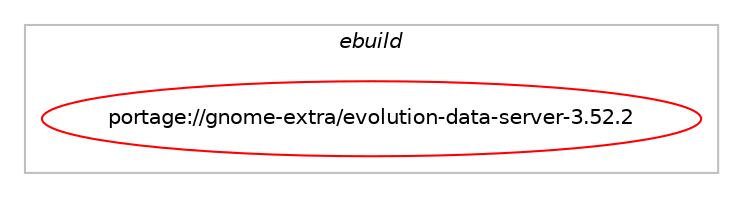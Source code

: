 digraph prolog {

# *************
# Graph options
# *************

newrank=true;
concentrate=true;
compound=true;
graph [rankdir=LR,fontname=Helvetica,fontsize=10,ranksep=1.5];#, ranksep=2.5, nodesep=0.2];
edge  [arrowhead=vee];
node  [fontname=Helvetica,fontsize=10];

# **********
# The ebuild
# **********

subgraph cluster_leftcol {
color=gray;
label=<<i>ebuild</i>>;
id [label="portage://gnome-extra/evolution-data-server-3.52.2", color=red, width=4, href="../gnome-extra/evolution-data-server-3.52.2.svg"];
}

# ****************
# The dependencies
# ****************

subgraph cluster_midcol {
color=gray;
label=<<i>dependencies</i>>;
subgraph cluster_compile {
fillcolor="#eeeeee";
style=filled;
label=<<i>compile</i>>;
# *** BEGIN UNKNOWN DEPENDENCY TYPE (TODO) ***
# id -> equal(use_conditional_group(positive,berkdb,portage://gnome-extra/evolution-data-server-3.52.2,[package_dependency(portage://gnome-extra/evolution-data-server-3.52.2,install,no,sys-libs,db,greaterequal,[4,,,4],any_same_slot,[])]))
# *** END UNKNOWN DEPENDENCY TYPE (TODO) ***

# *** BEGIN UNKNOWN DEPENDENCY TYPE (TODO) ***
# id -> equal(use_conditional_group(positive,gnome-online-accounts,portage://gnome-extra/evolution-data-server-3.52.2,[package_dependency(portage://gnome-extra/evolution-data-server-3.52.2,install,no,net-libs,gnome-online-accounts,greaterequal,[3.8,,,3.8],any_same_slot,[])]))
# *** END UNKNOWN DEPENDENCY TYPE (TODO) ***

# *** BEGIN UNKNOWN DEPENDENCY TYPE (TODO) ***
# id -> equal(use_conditional_group(positive,gtk,portage://gnome-extra/evolution-data-server-3.52.2,[package_dependency(portage://gnome-extra/evolution-data-server-3.52.2,install,no,x11-libs,gtk+,greaterequal,[3.20,,,3.20],[slot(3)],[]),package_dependency(portage://gnome-extra/evolution-data-server-3.52.2,install,no,gui-libs,gtk,greaterequal,[4.4,,,4.4],[slot(4)],[]),package_dependency(portage://gnome-extra/evolution-data-server-3.52.2,install,no,media-libs,libcanberra,greaterequal,[0.25,,,0.25],[],[use(enable(gtk3),none)]),use_conditional_group(positive,oauth-gtk3,portage://gnome-extra/evolution-data-server-3.52.2,[package_dependency(portage://gnome-extra/evolution-data-server-3.52.2,install,no,net-libs,webkit-gtk,greaterequal,[2.34.0,,,2.34.0],[slot(4.1)],[])]),use_conditional_group(positive,oauth-gtk4,portage://gnome-extra/evolution-data-server-3.52.2,[package_dependency(portage://gnome-extra/evolution-data-server-3.52.2,install,no,net-libs,webkit-gtk,greaterequal,[2.39.90,,,2.39.90],[slot(6)],[])])]))
# *** END UNKNOWN DEPENDENCY TYPE (TODO) ***

# *** BEGIN UNKNOWN DEPENDENCY TYPE (TODO) ***
# id -> equal(use_conditional_group(positive,introspection,portage://gnome-extra/evolution-data-server-3.52.2,[package_dependency(portage://gnome-extra/evolution-data-server-3.52.2,install,no,dev-libs,gobject-introspection,greaterequal,[0.9.12,,,0.9.12],any_same_slot,[])]))
# *** END UNKNOWN DEPENDENCY TYPE (TODO) ***

# *** BEGIN UNKNOWN DEPENDENCY TYPE (TODO) ***
# id -> equal(use_conditional_group(positive,kerberos,portage://gnome-extra/evolution-data-server-3.52.2,[package_dependency(portage://gnome-extra/evolution-data-server-3.52.2,install,no,virtual,krb5,none,[,,],any_same_slot,[])]))
# *** END UNKNOWN DEPENDENCY TYPE (TODO) ***

# *** BEGIN UNKNOWN DEPENDENCY TYPE (TODO) ***
# id -> equal(use_conditional_group(positive,ldap,portage://gnome-extra/evolution-data-server-3.52.2,[package_dependency(portage://gnome-extra/evolution-data-server-3.52.2,install,no,net-nds,openldap,greaterequal,[2,,,2],any_same_slot,[])]))
# *** END UNKNOWN DEPENDENCY TYPE (TODO) ***

# *** BEGIN UNKNOWN DEPENDENCY TYPE (TODO) ***
# id -> equal(use_conditional_group(positive,vala,portage://gnome-extra/evolution-data-server-3.52.2,[any_of_group([package_dependency(portage://gnome-extra/evolution-data-server-3.52.2,install,no,dev-lang,vala,none,[,,],[slot(0.56)],[])]),package_dependency(portage://gnome-extra/evolution-data-server-3.52.2,install,no,net-libs,libsoup,greaterequal,[3.1.1,,,3.1.1],[slot(3.0)],[use(enable(vala),none)]),package_dependency(portage://gnome-extra/evolution-data-server-3.52.2,install,no,dev-libs,libical,none,[,,],[],[use(enable(vala),none)])]))
# *** END UNKNOWN DEPENDENCY TYPE (TODO) ***

# *** BEGIN UNKNOWN DEPENDENCY TYPE (TODO) ***
# id -> equal(use_conditional_group(positive,weather,portage://gnome-extra/evolution-data-server-3.52.2,[package_dependency(portage://gnome-extra/evolution-data-server-3.52.2,install,no,dev-libs,libgweather,greaterequal,[4.2.0,,,4.2.0],[slot(4),equal],[])]))
# *** END UNKNOWN DEPENDENCY TYPE (TODO) ***

# *** BEGIN UNKNOWN DEPENDENCY TYPE (TODO) ***
# id -> equal(package_dependency(portage://gnome-extra/evolution-data-server-3.52.2,install,no,app-crypt,libsecret,greaterequal,[0.5,,,0.5],[],[use(enable(crypt),none)]))
# *** END UNKNOWN DEPENDENCY TYPE (TODO) ***

# *** BEGIN UNKNOWN DEPENDENCY TYPE (TODO) ***
# id -> equal(package_dependency(portage://gnome-extra/evolution-data-server-3.52.2,install,no,dev-db,sqlite,greaterequal,[3.7.17,,,3.7.17],[slot(3)],[]))
# *** END UNKNOWN DEPENDENCY TYPE (TODO) ***

# *** BEGIN UNKNOWN DEPENDENCY TYPE (TODO) ***
# id -> equal(package_dependency(portage://gnome-extra/evolution-data-server-3.52.2,install,no,dev-libs,glib,greaterequal,[2.70,,,2.70],[slot(2)],[]))
# *** END UNKNOWN DEPENDENCY TYPE (TODO) ***

# *** BEGIN UNKNOWN DEPENDENCY TYPE (TODO) ***
# id -> equal(package_dependency(portage://gnome-extra/evolution-data-server-3.52.2,install,no,dev-libs,icu,none,[,,],any_same_slot,[]))
# *** END UNKNOWN DEPENDENCY TYPE (TODO) ***

# *** BEGIN UNKNOWN DEPENDENCY TYPE (TODO) ***
# id -> equal(package_dependency(portage://gnome-extra/evolution-data-server-3.52.2,install,no,dev-libs,json-glib,greaterequal,[1.0.4,,,1.0.4],[],[]))
# *** END UNKNOWN DEPENDENCY TYPE (TODO) ***

# *** BEGIN UNKNOWN DEPENDENCY TYPE (TODO) ***
# id -> equal(package_dependency(portage://gnome-extra/evolution-data-server-3.52.2,install,no,dev-libs,libical,greaterequal,[3.0.8,,,3.0.8],any_same_slot,[use(enable(glib),none),use(optenable(introspection),none)]))
# *** END UNKNOWN DEPENDENCY TYPE (TODO) ***

# *** BEGIN UNKNOWN DEPENDENCY TYPE (TODO) ***
# id -> equal(package_dependency(portage://gnome-extra/evolution-data-server-3.52.2,install,no,dev-libs,libxml2,greaterequal,[2,,,2],[],[]))
# *** END UNKNOWN DEPENDENCY TYPE (TODO) ***

# *** BEGIN UNKNOWN DEPENDENCY TYPE (TODO) ***
# id -> equal(package_dependency(portage://gnome-extra/evolution-data-server-3.52.2,install,no,dev-libs,nspr,greaterequal,[4.4,,,4.4],[],[]))
# *** END UNKNOWN DEPENDENCY TYPE (TODO) ***

# *** BEGIN UNKNOWN DEPENDENCY TYPE (TODO) ***
# id -> equal(package_dependency(portage://gnome-extra/evolution-data-server-3.52.2,install,no,dev-libs,nss,greaterequal,[3.9,,,3.9],[],[]))
# *** END UNKNOWN DEPENDENCY TYPE (TODO) ***

# *** BEGIN UNKNOWN DEPENDENCY TYPE (TODO) ***
# id -> equal(package_dependency(portage://gnome-extra/evolution-data-server-3.52.2,install,no,net-libs,libsoup,greaterequal,[3.1.1,,,3.1.1],[slot(3.0)],[]))
# *** END UNKNOWN DEPENDENCY TYPE (TODO) ***

# *** BEGIN UNKNOWN DEPENDENCY TYPE (TODO) ***
# id -> equal(package_dependency(portage://gnome-extra/evolution-data-server-3.52.2,install,no,sys-libs,zlib,none,[,,],any_same_slot,[]))
# *** END UNKNOWN DEPENDENCY TYPE (TODO) ***

# *** BEGIN UNKNOWN DEPENDENCY TYPE (TODO) ***
# id -> equal(package_dependency(portage://gnome-extra/evolution-data-server-3.52.2,install,no,virtual,libiconv,none,[,,],[],[]))
# *** END UNKNOWN DEPENDENCY TYPE (TODO) ***

}
subgraph cluster_compileandrun {
fillcolor="#eeeeee";
style=filled;
label=<<i>compile and run</i>>;
}
subgraph cluster_run {
fillcolor="#eeeeee";
style=filled;
label=<<i>run</i>>;
# *** BEGIN UNKNOWN DEPENDENCY TYPE (TODO) ***
# id -> equal(use_conditional_group(positive,berkdb,portage://gnome-extra/evolution-data-server-3.52.2,[package_dependency(portage://gnome-extra/evolution-data-server-3.52.2,run,no,sys-libs,db,greaterequal,[4,,,4],any_same_slot,[])]))
# *** END UNKNOWN DEPENDENCY TYPE (TODO) ***

# *** BEGIN UNKNOWN DEPENDENCY TYPE (TODO) ***
# id -> equal(use_conditional_group(positive,gnome-online-accounts,portage://gnome-extra/evolution-data-server-3.52.2,[package_dependency(portage://gnome-extra/evolution-data-server-3.52.2,run,no,net-libs,gnome-online-accounts,greaterequal,[3.8,,,3.8],any_same_slot,[])]))
# *** END UNKNOWN DEPENDENCY TYPE (TODO) ***

# *** BEGIN UNKNOWN DEPENDENCY TYPE (TODO) ***
# id -> equal(use_conditional_group(positive,gtk,portage://gnome-extra/evolution-data-server-3.52.2,[package_dependency(portage://gnome-extra/evolution-data-server-3.52.2,run,no,x11-libs,gtk+,greaterequal,[3.20,,,3.20],[slot(3)],[]),package_dependency(portage://gnome-extra/evolution-data-server-3.52.2,run,no,gui-libs,gtk,greaterequal,[4.4,,,4.4],[slot(4)],[]),package_dependency(portage://gnome-extra/evolution-data-server-3.52.2,run,no,media-libs,libcanberra,greaterequal,[0.25,,,0.25],[],[use(enable(gtk3),none)]),use_conditional_group(positive,oauth-gtk3,portage://gnome-extra/evolution-data-server-3.52.2,[package_dependency(portage://gnome-extra/evolution-data-server-3.52.2,run,no,net-libs,webkit-gtk,greaterequal,[2.34.0,,,2.34.0],[slot(4.1)],[])]),use_conditional_group(positive,oauth-gtk4,portage://gnome-extra/evolution-data-server-3.52.2,[package_dependency(portage://gnome-extra/evolution-data-server-3.52.2,run,no,net-libs,webkit-gtk,greaterequal,[2.39.90,,,2.39.90],[slot(6)],[])])]))
# *** END UNKNOWN DEPENDENCY TYPE (TODO) ***

# *** BEGIN UNKNOWN DEPENDENCY TYPE (TODO) ***
# id -> equal(use_conditional_group(positive,introspection,portage://gnome-extra/evolution-data-server-3.52.2,[package_dependency(portage://gnome-extra/evolution-data-server-3.52.2,run,no,dev-libs,gobject-introspection,greaterequal,[0.9.12,,,0.9.12],any_same_slot,[])]))
# *** END UNKNOWN DEPENDENCY TYPE (TODO) ***

# *** BEGIN UNKNOWN DEPENDENCY TYPE (TODO) ***
# id -> equal(use_conditional_group(positive,kerberos,portage://gnome-extra/evolution-data-server-3.52.2,[package_dependency(portage://gnome-extra/evolution-data-server-3.52.2,run,no,virtual,krb5,none,[,,],any_same_slot,[])]))
# *** END UNKNOWN DEPENDENCY TYPE (TODO) ***

# *** BEGIN UNKNOWN DEPENDENCY TYPE (TODO) ***
# id -> equal(use_conditional_group(positive,ldap,portage://gnome-extra/evolution-data-server-3.52.2,[package_dependency(portage://gnome-extra/evolution-data-server-3.52.2,run,no,net-nds,openldap,greaterequal,[2,,,2],any_same_slot,[])]))
# *** END UNKNOWN DEPENDENCY TYPE (TODO) ***

# *** BEGIN UNKNOWN DEPENDENCY TYPE (TODO) ***
# id -> equal(use_conditional_group(positive,weather,portage://gnome-extra/evolution-data-server-3.52.2,[package_dependency(portage://gnome-extra/evolution-data-server-3.52.2,run,no,dev-libs,libgweather,greaterequal,[4.2.0,,,4.2.0],[slot(4),equal],[])]))
# *** END UNKNOWN DEPENDENCY TYPE (TODO) ***

# *** BEGIN UNKNOWN DEPENDENCY TYPE (TODO) ***
# id -> equal(package_dependency(portage://gnome-extra/evolution-data-server-3.52.2,run,no,app-crypt,libsecret,greaterequal,[0.5,,,0.5],[],[use(enable(crypt),none)]))
# *** END UNKNOWN DEPENDENCY TYPE (TODO) ***

# *** BEGIN UNKNOWN DEPENDENCY TYPE (TODO) ***
# id -> equal(package_dependency(portage://gnome-extra/evolution-data-server-3.52.2,run,no,dev-db,sqlite,greaterequal,[3.7.17,,,3.7.17],[slot(3)],[]))
# *** END UNKNOWN DEPENDENCY TYPE (TODO) ***

# *** BEGIN UNKNOWN DEPENDENCY TYPE (TODO) ***
# id -> equal(package_dependency(portage://gnome-extra/evolution-data-server-3.52.2,run,no,dev-libs,glib,greaterequal,[2.70,,,2.70],[slot(2)],[]))
# *** END UNKNOWN DEPENDENCY TYPE (TODO) ***

# *** BEGIN UNKNOWN DEPENDENCY TYPE (TODO) ***
# id -> equal(package_dependency(portage://gnome-extra/evolution-data-server-3.52.2,run,no,dev-libs,icu,none,[,,],any_same_slot,[]))
# *** END UNKNOWN DEPENDENCY TYPE (TODO) ***

# *** BEGIN UNKNOWN DEPENDENCY TYPE (TODO) ***
# id -> equal(package_dependency(portage://gnome-extra/evolution-data-server-3.52.2,run,no,dev-libs,json-glib,greaterequal,[1.0.4,,,1.0.4],[],[]))
# *** END UNKNOWN DEPENDENCY TYPE (TODO) ***

# *** BEGIN UNKNOWN DEPENDENCY TYPE (TODO) ***
# id -> equal(package_dependency(portage://gnome-extra/evolution-data-server-3.52.2,run,no,dev-libs,libical,greaterequal,[3.0.8,,,3.0.8],any_same_slot,[use(enable(glib),none),use(optenable(introspection),none)]))
# *** END UNKNOWN DEPENDENCY TYPE (TODO) ***

# *** BEGIN UNKNOWN DEPENDENCY TYPE (TODO) ***
# id -> equal(package_dependency(portage://gnome-extra/evolution-data-server-3.52.2,run,no,dev-libs,libxml2,greaterequal,[2,,,2],[],[]))
# *** END UNKNOWN DEPENDENCY TYPE (TODO) ***

# *** BEGIN UNKNOWN DEPENDENCY TYPE (TODO) ***
# id -> equal(package_dependency(portage://gnome-extra/evolution-data-server-3.52.2,run,no,dev-libs,nspr,greaterequal,[4.4,,,4.4],[],[]))
# *** END UNKNOWN DEPENDENCY TYPE (TODO) ***

# *** BEGIN UNKNOWN DEPENDENCY TYPE (TODO) ***
# id -> equal(package_dependency(portage://gnome-extra/evolution-data-server-3.52.2,run,no,dev-libs,nss,greaterequal,[3.9,,,3.9],[],[]))
# *** END UNKNOWN DEPENDENCY TYPE (TODO) ***

# *** BEGIN UNKNOWN DEPENDENCY TYPE (TODO) ***
# id -> equal(package_dependency(portage://gnome-extra/evolution-data-server-3.52.2,run,no,net-libs,libsoup,greaterequal,[3.1.1,,,3.1.1],[slot(3.0)],[]))
# *** END UNKNOWN DEPENDENCY TYPE (TODO) ***

# *** BEGIN UNKNOWN DEPENDENCY TYPE (TODO) ***
# id -> equal(package_dependency(portage://gnome-extra/evolution-data-server-3.52.2,run,no,sys-libs,zlib,none,[,,],any_same_slot,[]))
# *** END UNKNOWN DEPENDENCY TYPE (TODO) ***

# *** BEGIN UNKNOWN DEPENDENCY TYPE (TODO) ***
# id -> equal(package_dependency(portage://gnome-extra/evolution-data-server-3.52.2,run,no,virtual,libiconv,none,[,,],[],[]))
# *** END UNKNOWN DEPENDENCY TYPE (TODO) ***

}
}

# **************
# The candidates
# **************

subgraph cluster_choices {
rank=same;
color=gray;
label=<<i>candidates</i>>;

}

}
